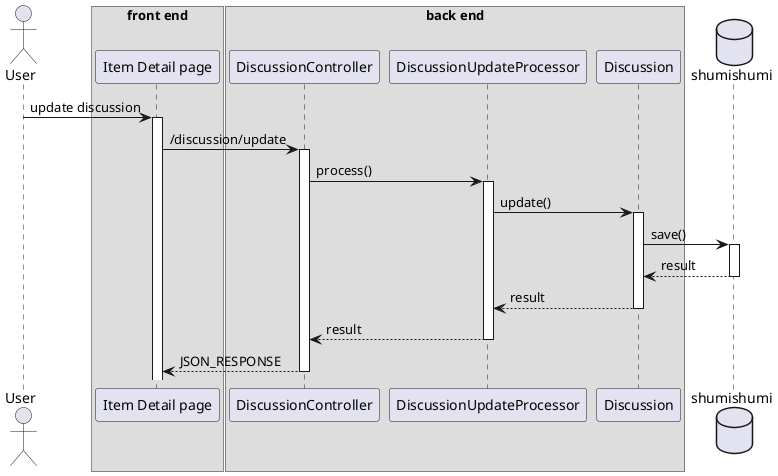 @startuml update discussion
'autonumber 1.1.1

actor User as u

box "front end"
participant "Item Detail page" as detail
end box

box "back end"
participant "DiscussionController" as dc

participant "DiscussionUpdateProcessor" as proc
participant "Discussion" as dm
end box

database shumishumi as db

u -> detail++ : update discussion
detail -> dc++ : /discussion/update

dc -> proc++ : process()

proc -> dm++ : update()
dm -> db++ : save()
return result
return result
return result
return JSON_RESPONSE

@enduml